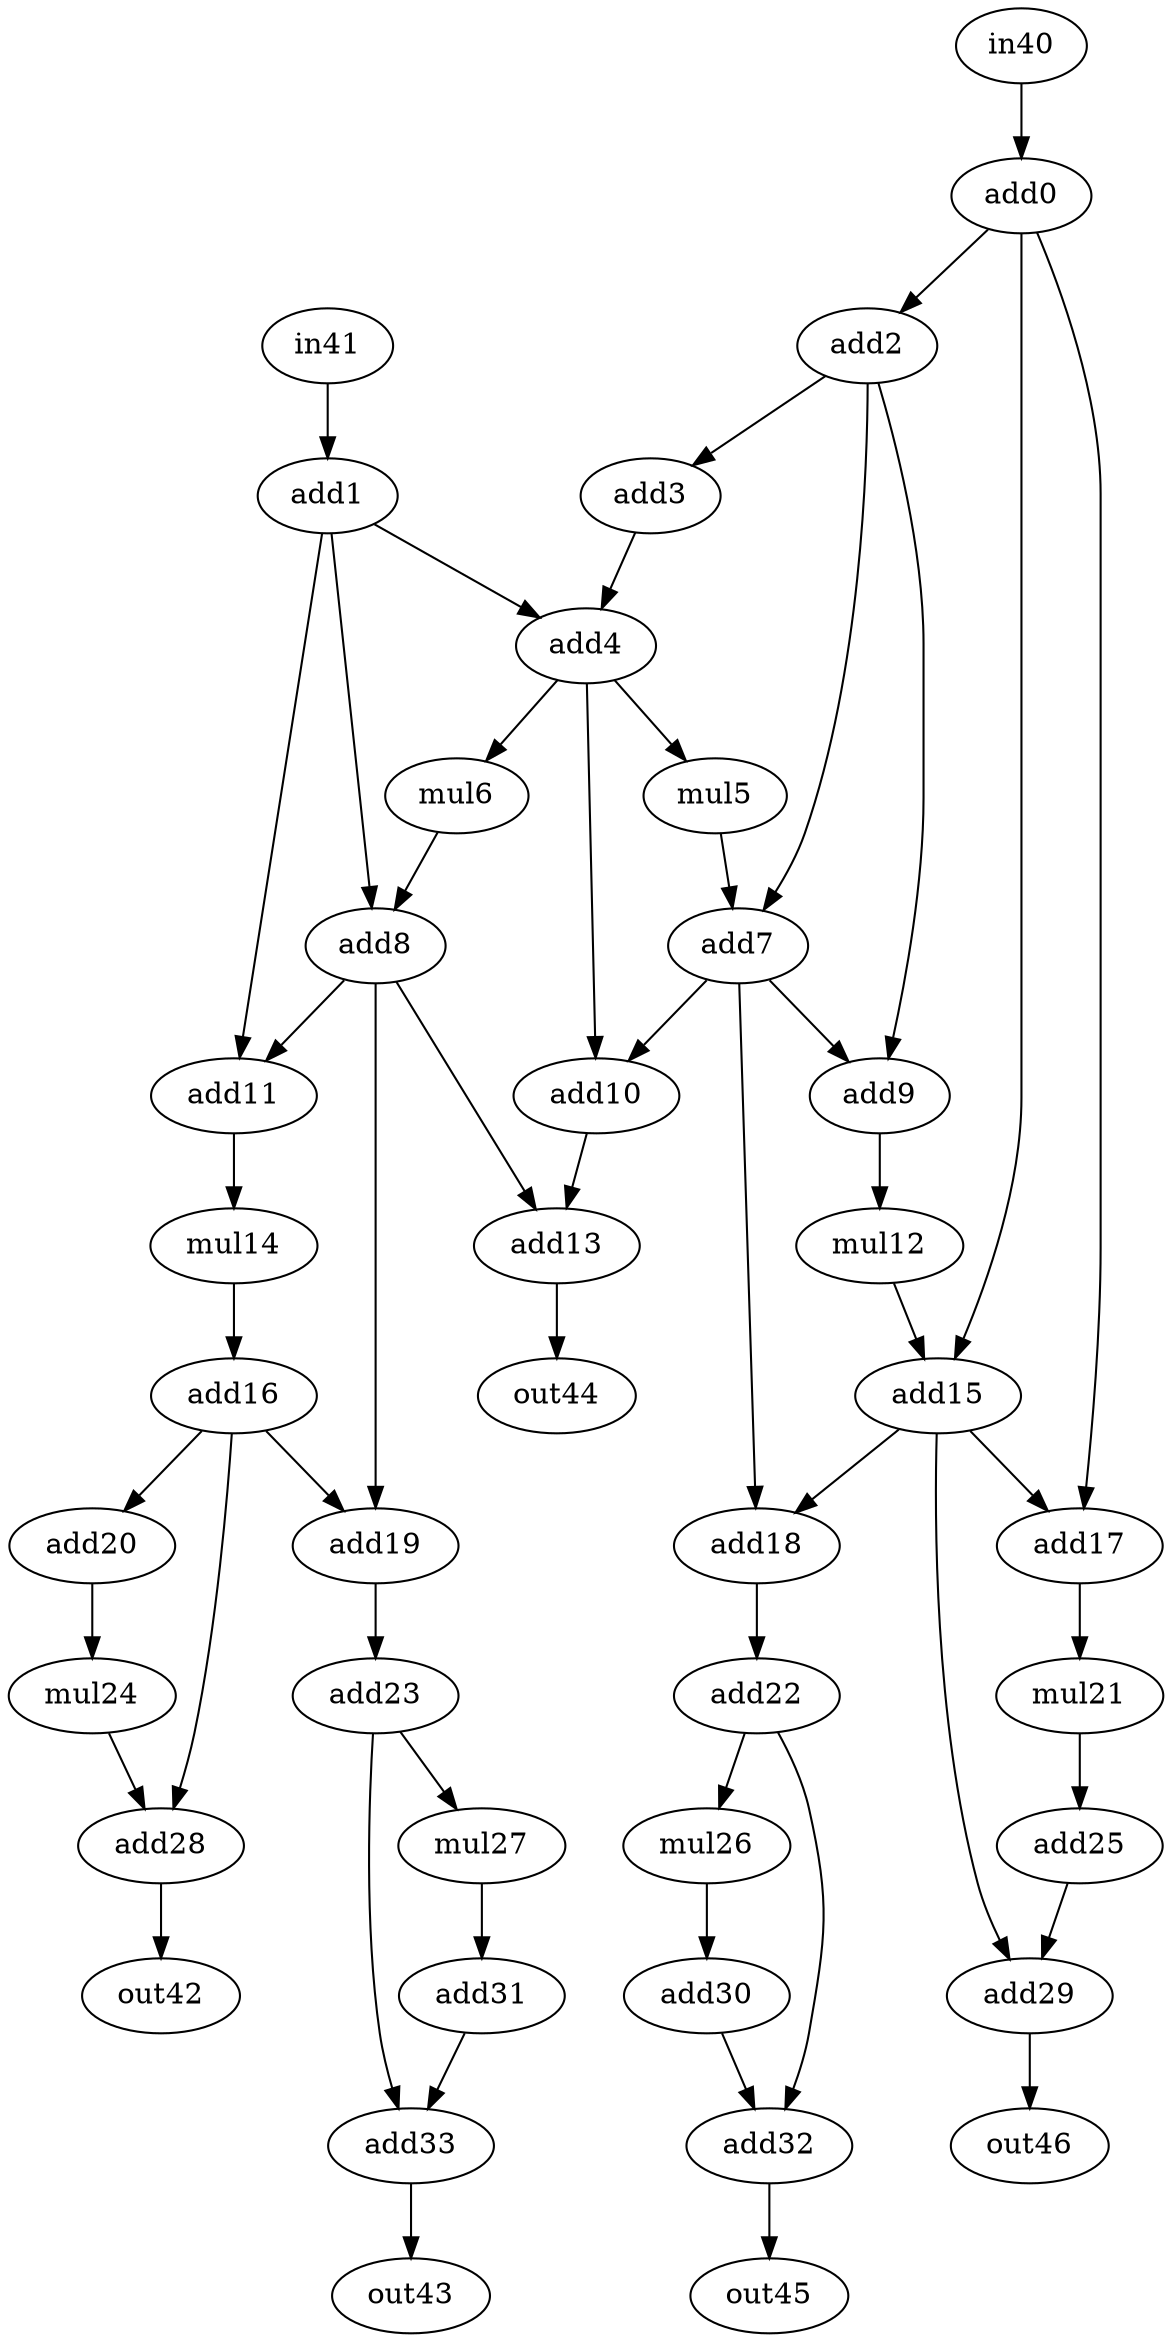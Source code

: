 strict digraph "ewf" {
0 [label=add0, op=addi, value=2];
1 [label=add1, op=addi, value=2];
2 [label=add2, op=addi, value=2];
3 [label=add3, op=addi, value=2];
4 [label=add4, op=add];
5 [label=mul5, op=muli, value=2];
6 [label=mul6, op=muli, value=2];
7 [label=add7, op=add];
8 [label=add8, op=add];
9 [label=add9, op=add];
10 [label=add10, op=add];
11 [label=add11, op=add];
12 [label=mul12, op=muli, value=2];
13 [label=add13, op=add];
14 [label=mul14, op=muli, value=2];
15 [label=add15, op=add];
16 [label=add16, op=addi, value=2];
17 [label=add17, op=add];
18 [label=add18, op=add];
19 [label=add19, op=add];
20 [label=add20, op=addi, value=2];
21 [label=mul21, op=muli, value=2];
22 [label=add22, op=addi, value=2];
23 [label=add23, op=addi, value=2];
24 [label=mul24, op=muli, value=2];
25 [label=add25, op=addi, value=2];
26 [label=mul26, op=muli, value=2];
27 [label=mul27, op=muli, value=2];
28 [label=add28, op=add];
29 [label=add29, op=add];
30 [label=add30, op=addi, value=2];
31 [label=add31, op=addi, value=2];
32 [label=add32, op=add];
33 [label=add33, op=add];
40 [label=in40, op=in];
41 [label=in41, op=in];
42 [label=out42, op=out];
43 [label=out43, op=out];
44 [label=out44, op=out];
45 [label=out45, op=out];
46 [label=out46, op=out];
0 -> 2  [port=0, w=0];
1 -> 4  [port=0, w=0];
2 -> 3  [port=0, w=0];
3 -> 4  [port=1, w=0];
4 -> 5  [port=0, w=0];
4 -> 6  [port=0, w=0];
4 -> 10  [port=0, w=0];
5 -> 7  [port=0, w=0];
6 -> 8  [port=0, w=0];
7 -> 9  [port=0, w=0];
7 -> 10  [port=1, w=0];
7 -> 18  [port=0, w=0];
8 -> 11  [port=0, w=0];
9 -> 12  [port=0, w=0];
10 -> 13  [port=0, w=0];
11 -> 14  [port=0, w=0];
12 -> 15  [port=0, w=0];
13 -> 44  [port=0, w=0];
14 -> 16  [port=0, w=0];
15 -> 17  [port=0, w=0];
15 -> 18  [port=1, w=0];
15 -> 29  [port=0, w=0];
16 -> 19  [port=0, w=0];
16 -> 20  [port=0, w=0];
16 -> 28  [port=0, w=0];
17 -> 21  [port=0, w=0];
18 -> 22  [port=0, w=0];
19 -> 23  [port=0, w=0];
20 -> 24  [port=0, w=0];
21 -> 25  [port=0, w=0];
22 -> 26  [port=0, w=0];
22 -> 32  [port=0, w=0];
23 -> 27  [port=0, w=0];
23 -> 33  [port=0, w=0];
24 -> 28  [port=1, w=0];
25 -> 29  [port=1, w=0];
26 -> 30  [port=0, w=0];
27 -> 31  [port=0, w=0];
28 -> 42  [port=0, w=0];
29 -> 46  [port=0, w=0];
30 -> 32  [port=1, w=0];
31 -> 33  [port=1, w=0];
32 -> 45  [port=0, w=0];
33 -> 43  [port=0, w=0];
0 -> 15  [port=1, w=0];
0 -> 17  [port=1, w=0];
1 -> 8  [port=1, w=0];
1 -> 11  [port=1, w=0];
2 -> 7  [port=1, w=0];
2 -> 9  [port=1, w=0];
8 -> 13  [port=1, w=0];
8 -> 19  [port=1, w=0];
40 -> 0  [port=0, w=0];
41 -> 1  [port=0, w=0];
}

